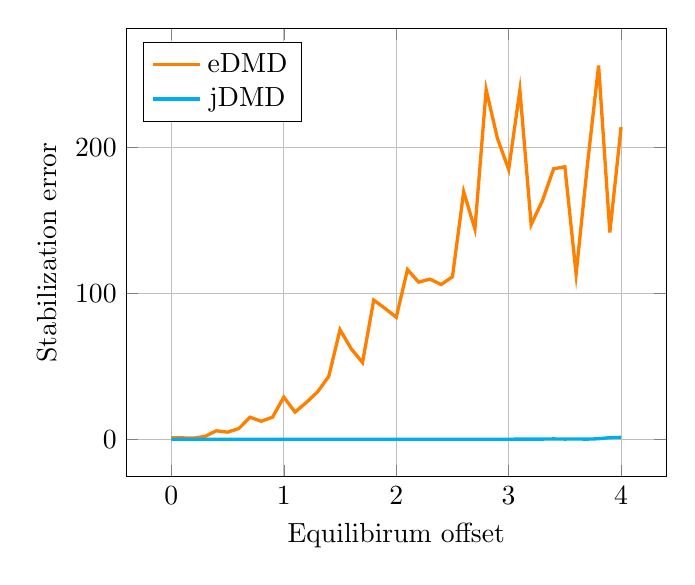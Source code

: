 % Recommended preamble:
\begin{tikzpicture}
\begin{axis}[xmajorgrids, ymajorgrids, xlabel={Equilibirum offset}, ylabel={Stabilization error}, legend pos={north west}]
    \addplot+[no marks, very thick, color={orange}]
        coordinates {
            (0.0,0.882)
            (0.1,0.902)
            (0.2,0.715)
            (0.3,1.923)
            (0.4,5.748)
            (0.5,4.813)
            (0.6,7.315)
            (0.7,15.046)
            (0.8,12.328)
            (0.9,15.13)
            (1.0,28.836)
            (1.1,18.611)
            (1.2,25.173)
            (1.3,32.421)
            (1.4,43.107)
            (1.5,75.116)
            (1.6,61.969)
            (1.7,52.617)
            (1.8,95.468)
            (1.9,89.754)
            (2.0,83.61)
            (2.1,116.374)
            (2.2,107.752)
            (2.3,109.826)
            (2.4,106.114)
            (2.5,111.43)
            (2.6,169.793)
            (2.7,144.125)
            (2.8,239.865)
            (2.9,206.44)
            (3.0,185.035)
            (3.1,239.462)
            (3.2,147.226)
            (3.3,163.575)
            (3.4,185.504)
            (3.5,186.915)
            (3.6,113.226)
            (3.7,187.864)
            (3.8,256.339)
            (3.9,141.857)
            (4.0,214.248)
        }
        ;
    \addplot+[no marks, very thick, color={cyan}]
        coordinates {
            (0.0,0.003)
            (0.1,0.004)
            (0.2,0.003)
            (0.3,0.003)
            (0.4,0.003)
            (0.5,0.003)
            (0.6,0.003)
            (0.7,0.003)
            (0.8,0.004)
            (0.9,0.003)
            (1.0,0.004)
            (1.1,0.004)
            (1.2,0.004)
            (1.3,0.004)
            (1.4,0.004)
            (1.5,0.005)
            (1.6,0.005)
            (1.7,0.006)
            (1.8,0.006)
            (1.9,0.007)
            (2.0,0.007)
            (2.1,0.006)
            (2.2,0.008)
            (2.3,0.009)
            (2.4,0.01)
            (2.5,0.007)
            (2.6,0.009)
            (2.7,0.015)
            (2.8,0.012)
            (2.9,0.01)
            (3.0,0.011)
            (3.1,0.023)
            (3.2,0.026)
            (3.3,0.04)
            (3.4,0.209)
            (3.5,0.057)
            (3.6,0.123)
            (3.7,0.024)
            (3.8,0.315)
            (3.9,1.053)
            (4.0,1.248)
        }
        ;
    \legend{{eDMD},{jDMD}}
\end{axis}
\end{tikzpicture}
